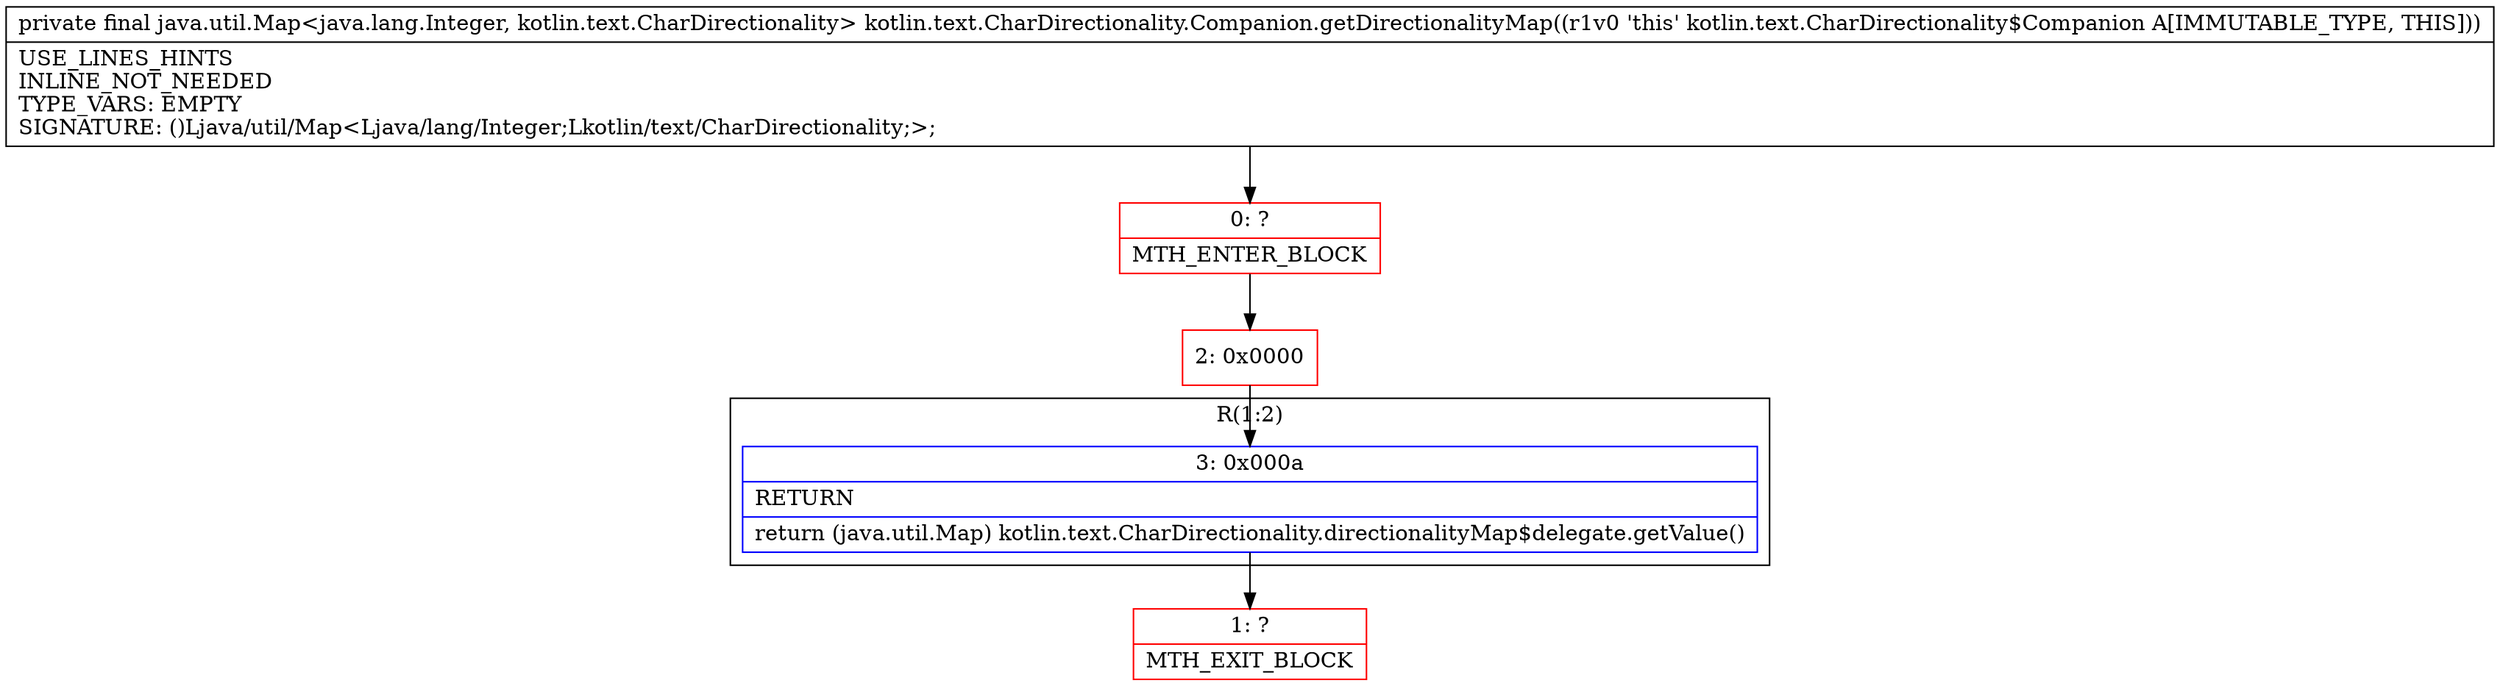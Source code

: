 digraph "CFG forkotlin.text.CharDirectionality.Companion.getDirectionalityMap()Ljava\/util\/Map;" {
subgraph cluster_Region_263645857 {
label = "R(1:2)";
node [shape=record,color=blue];
Node_3 [shape=record,label="{3\:\ 0x000a|RETURN\l|return (java.util.Map) kotlin.text.CharDirectionality.directionalityMap$delegate.getValue()\l}"];
}
Node_0 [shape=record,color=red,label="{0\:\ ?|MTH_ENTER_BLOCK\l}"];
Node_2 [shape=record,color=red,label="{2\:\ 0x0000}"];
Node_1 [shape=record,color=red,label="{1\:\ ?|MTH_EXIT_BLOCK\l}"];
MethodNode[shape=record,label="{private final java.util.Map\<java.lang.Integer, kotlin.text.CharDirectionality\> kotlin.text.CharDirectionality.Companion.getDirectionalityMap((r1v0 'this' kotlin.text.CharDirectionality$Companion A[IMMUTABLE_TYPE, THIS]))  | USE_LINES_HINTS\lINLINE_NOT_NEEDED\lTYPE_VARS: EMPTY\lSIGNATURE: ()Ljava\/util\/Map\<Ljava\/lang\/Integer;Lkotlin\/text\/CharDirectionality;\>;\l}"];
MethodNode -> Node_0;Node_3 -> Node_1;
Node_0 -> Node_2;
Node_2 -> Node_3;
}

